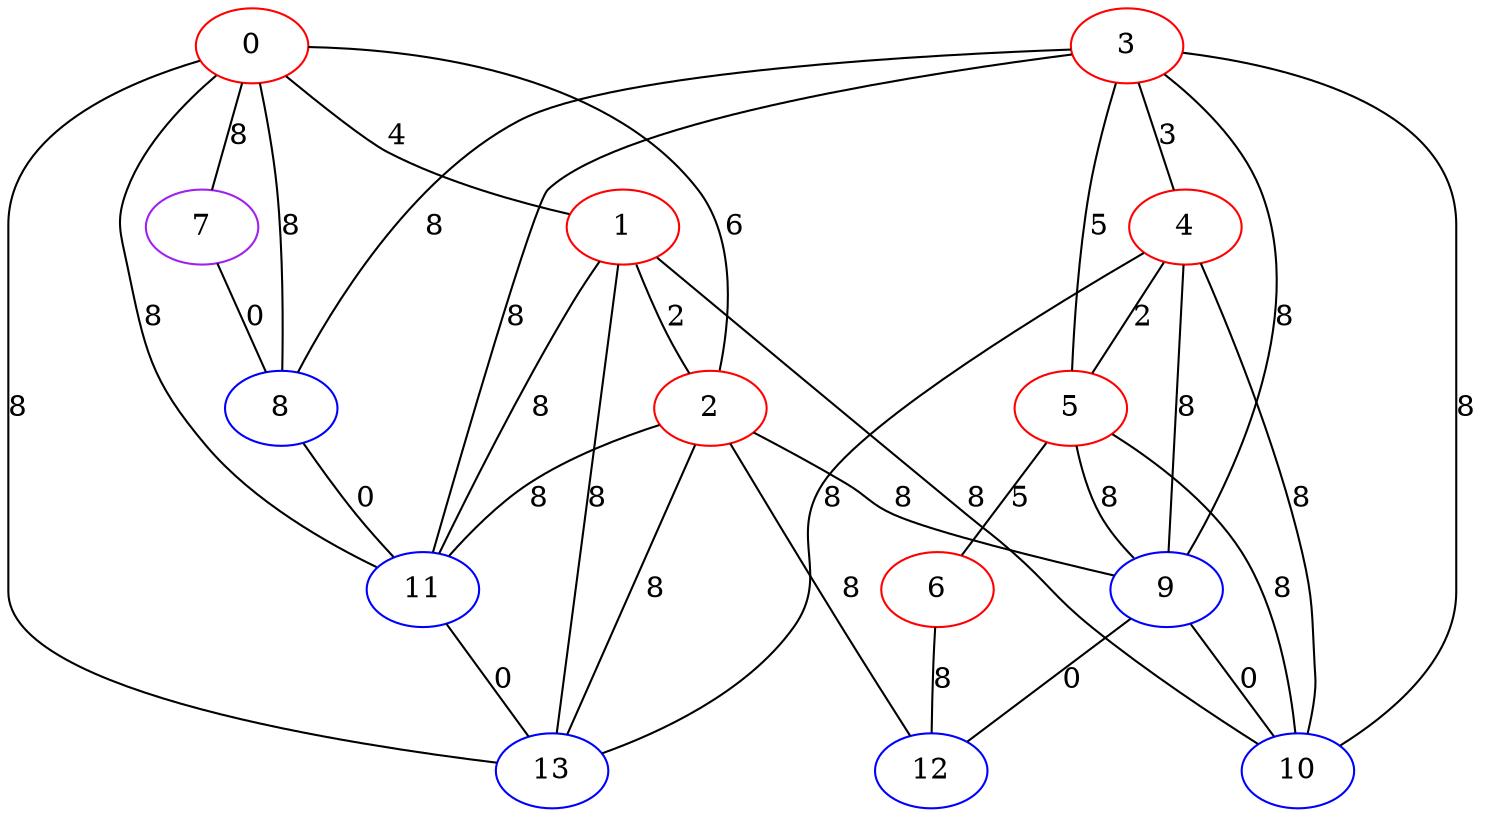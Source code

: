graph "" {
0 [color=red, weight=1];
1 [color=red, weight=1];
2 [color=red, weight=1];
3 [color=red, weight=1];
4 [color=red, weight=1];
5 [color=red, weight=1];
6 [color=red, weight=1];
7 [color=purple, weight=4];
8 [color=blue, weight=3];
9 [color=blue, weight=3];
10 [color=blue, weight=3];
11 [color=blue, weight=3];
12 [color=blue, weight=3];
13 [color=blue, weight=3];
0 -- 1  [key=0, label=4];
0 -- 2  [key=0, label=6];
0 -- 7  [key=0, label=8];
0 -- 8  [key=0, label=8];
0 -- 11  [key=0, label=8];
0 -- 13  [key=0, label=8];
1 -- 10  [key=0, label=8];
1 -- 2  [key=0, label=2];
1 -- 11  [key=0, label=8];
1 -- 13  [key=0, label=8];
2 -- 9  [key=0, label=8];
2 -- 11  [key=0, label=8];
2 -- 12  [key=0, label=8];
2 -- 13  [key=0, label=8];
3 -- 4  [key=0, label=3];
3 -- 5  [key=0, label=5];
3 -- 8  [key=0, label=8];
3 -- 9  [key=0, label=8];
3 -- 10  [key=0, label=8];
3 -- 11  [key=0, label=8];
4 -- 9  [key=0, label=8];
4 -- 10  [key=0, label=8];
4 -- 5  [key=0, label=2];
4 -- 13  [key=0, label=8];
5 -- 9  [key=0, label=8];
5 -- 10  [key=0, label=8];
5 -- 6  [key=0, label=5];
6 -- 12  [key=0, label=8];
7 -- 8  [key=0, label=0];
8 -- 11  [key=0, label=0];
9 -- 10  [key=0, label=0];
9 -- 12  [key=0, label=0];
11 -- 13  [key=0, label=0];
}
